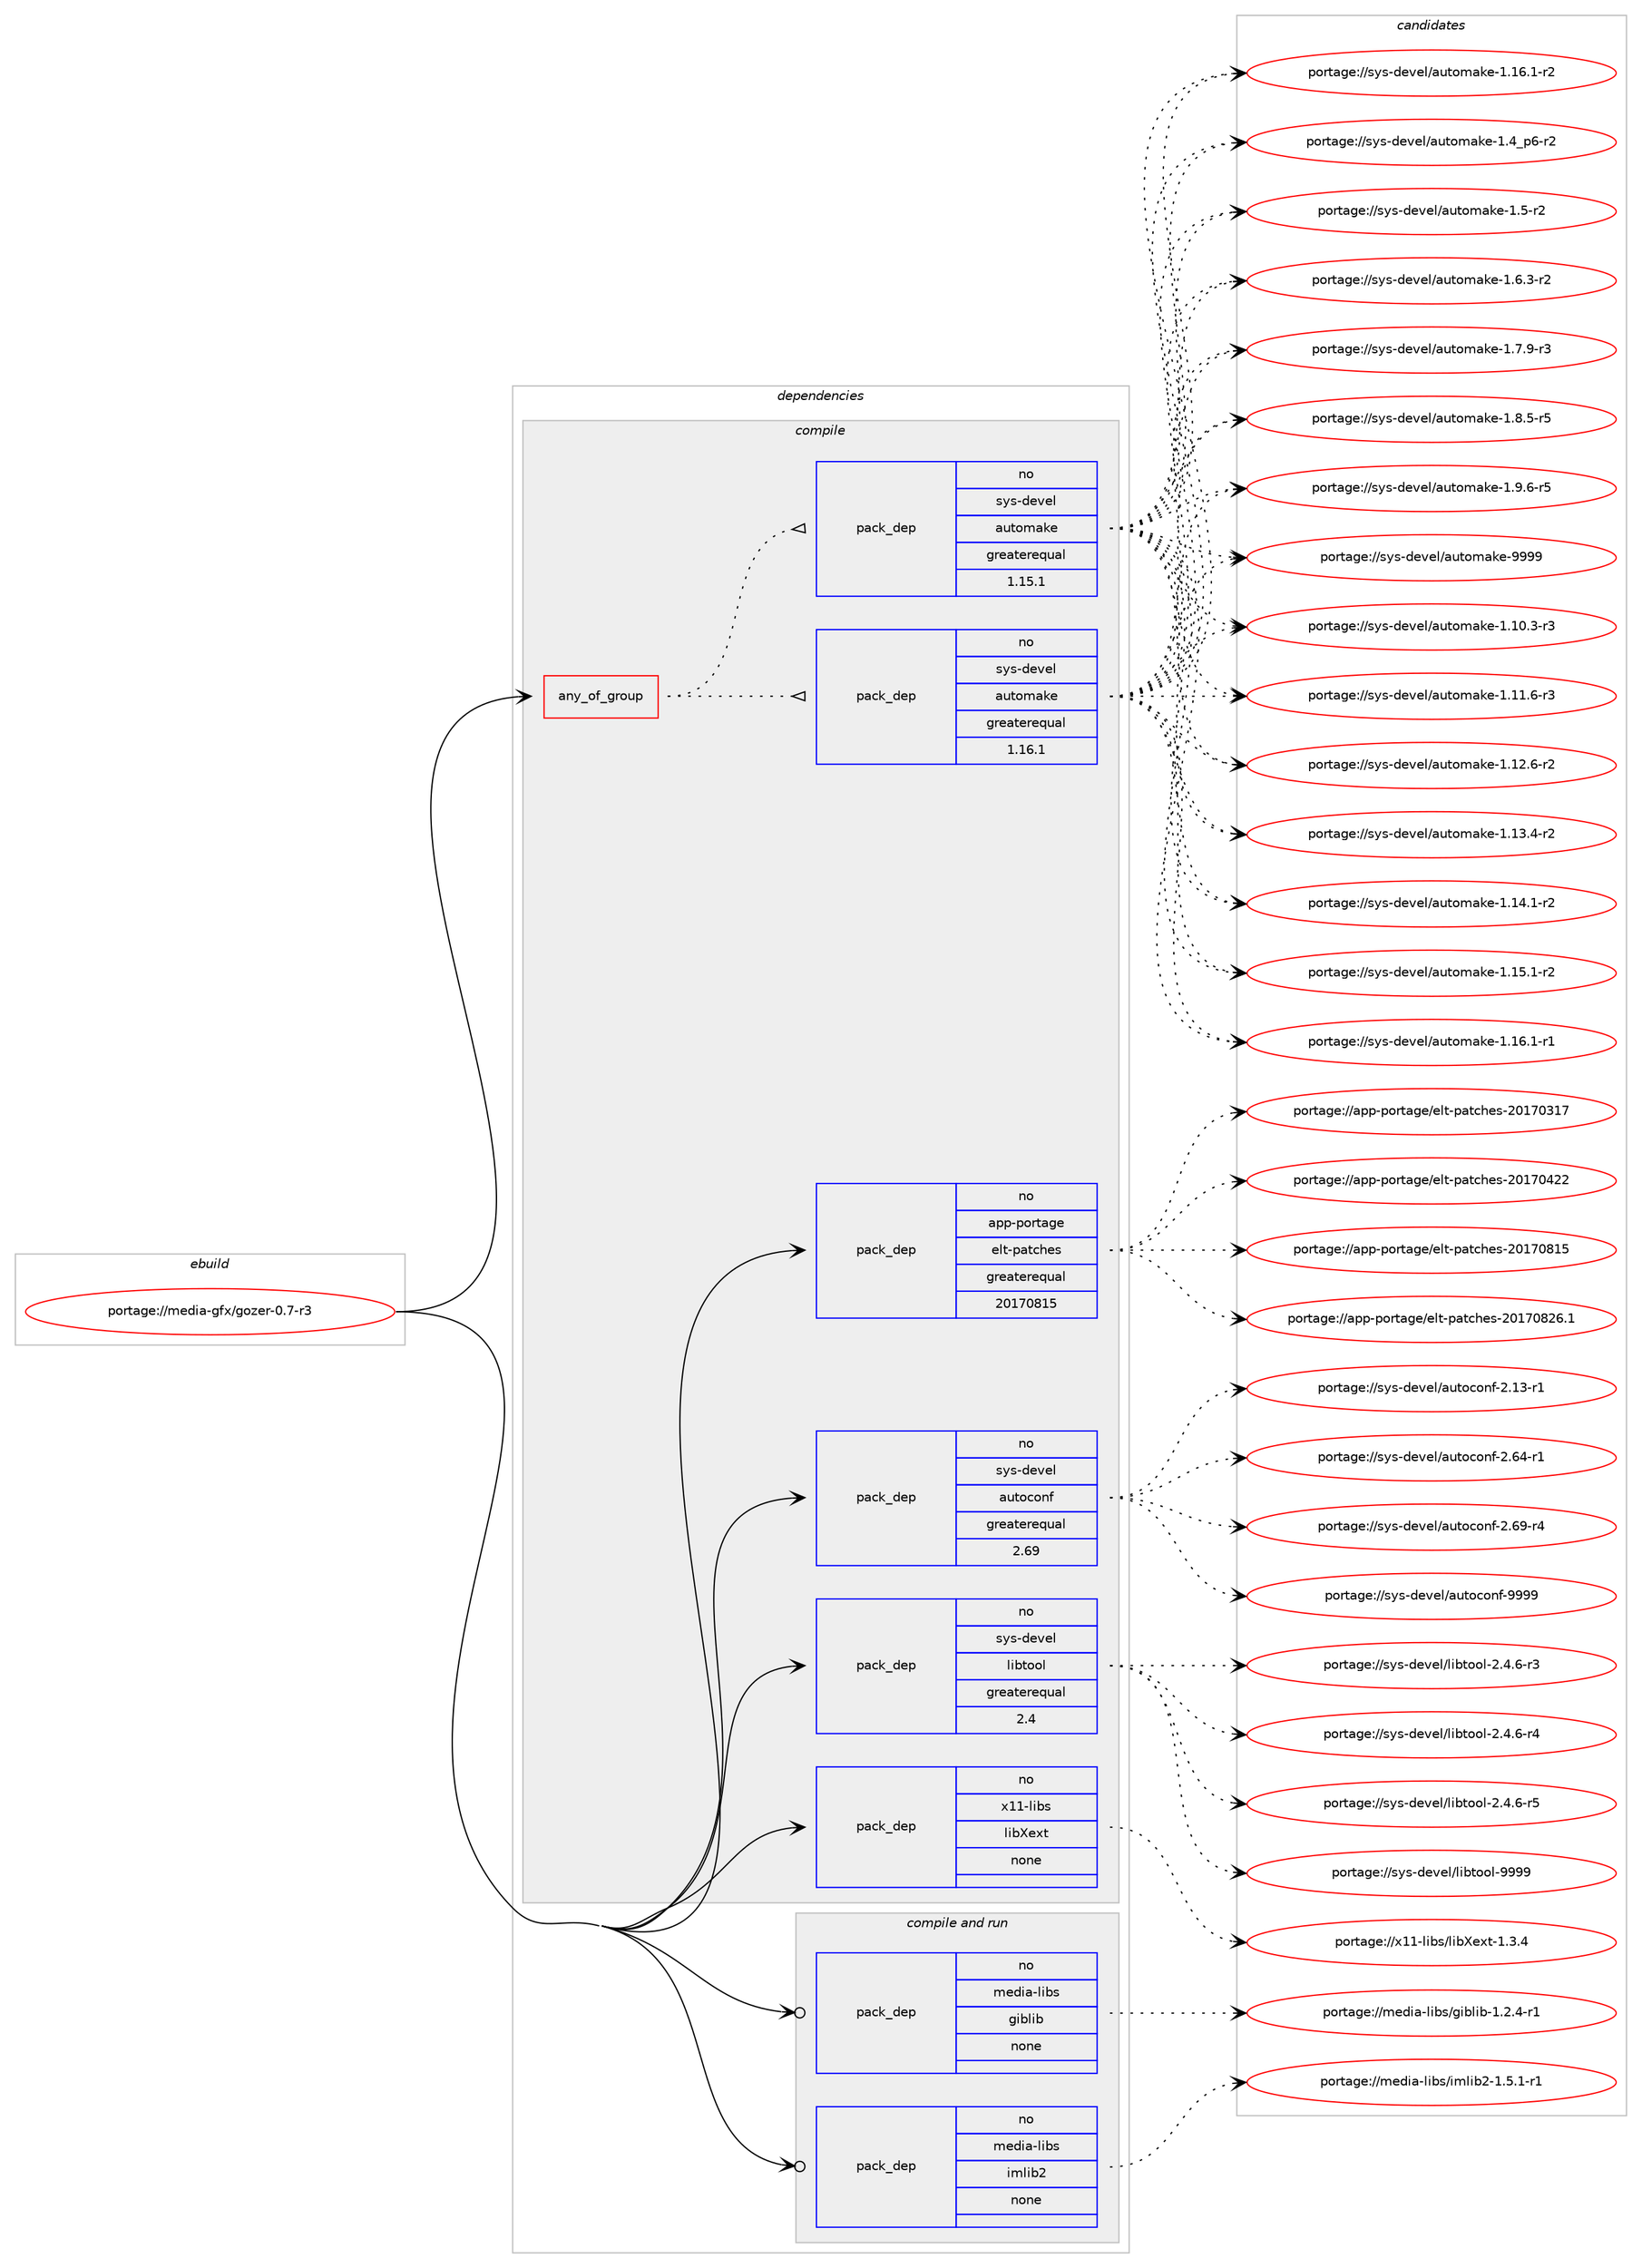 digraph prolog {

# *************
# Graph options
# *************

newrank=true;
concentrate=true;
compound=true;
graph [rankdir=LR,fontname=Helvetica,fontsize=10,ranksep=1.5];#, ranksep=2.5, nodesep=0.2];
edge  [arrowhead=vee];
node  [fontname=Helvetica,fontsize=10];

# **********
# The ebuild
# **********

subgraph cluster_leftcol {
color=gray;
rank=same;
label=<<i>ebuild</i>>;
id [label="portage://media-gfx/gozer-0.7-r3", color=red, width=4, href="../media-gfx/gozer-0.7-r3.svg"];
}

# ****************
# The dependencies
# ****************

subgraph cluster_midcol {
color=gray;
label=<<i>dependencies</i>>;
subgraph cluster_compile {
fillcolor="#eeeeee";
style=filled;
label=<<i>compile</i>>;
subgraph any4944 {
dependency313664 [label=<<TABLE BORDER="0" CELLBORDER="1" CELLSPACING="0" CELLPADDING="4"><TR><TD CELLPADDING="10">any_of_group</TD></TR></TABLE>>, shape=none, color=red];subgraph pack230139 {
dependency313665 [label=<<TABLE BORDER="0" CELLBORDER="1" CELLSPACING="0" CELLPADDING="4" WIDTH="220"><TR><TD ROWSPAN="6" CELLPADDING="30">pack_dep</TD></TR><TR><TD WIDTH="110">no</TD></TR><TR><TD>sys-devel</TD></TR><TR><TD>automake</TD></TR><TR><TD>greaterequal</TD></TR><TR><TD>1.16.1</TD></TR></TABLE>>, shape=none, color=blue];
}
dependency313664:e -> dependency313665:w [weight=20,style="dotted",arrowhead="oinv"];
subgraph pack230140 {
dependency313666 [label=<<TABLE BORDER="0" CELLBORDER="1" CELLSPACING="0" CELLPADDING="4" WIDTH="220"><TR><TD ROWSPAN="6" CELLPADDING="30">pack_dep</TD></TR><TR><TD WIDTH="110">no</TD></TR><TR><TD>sys-devel</TD></TR><TR><TD>automake</TD></TR><TR><TD>greaterequal</TD></TR><TR><TD>1.15.1</TD></TR></TABLE>>, shape=none, color=blue];
}
dependency313664:e -> dependency313666:w [weight=20,style="dotted",arrowhead="oinv"];
}
id:e -> dependency313664:w [weight=20,style="solid",arrowhead="vee"];
subgraph pack230141 {
dependency313667 [label=<<TABLE BORDER="0" CELLBORDER="1" CELLSPACING="0" CELLPADDING="4" WIDTH="220"><TR><TD ROWSPAN="6" CELLPADDING="30">pack_dep</TD></TR><TR><TD WIDTH="110">no</TD></TR><TR><TD>app-portage</TD></TR><TR><TD>elt-patches</TD></TR><TR><TD>greaterequal</TD></TR><TR><TD>20170815</TD></TR></TABLE>>, shape=none, color=blue];
}
id:e -> dependency313667:w [weight=20,style="solid",arrowhead="vee"];
subgraph pack230142 {
dependency313668 [label=<<TABLE BORDER="0" CELLBORDER="1" CELLSPACING="0" CELLPADDING="4" WIDTH="220"><TR><TD ROWSPAN="6" CELLPADDING="30">pack_dep</TD></TR><TR><TD WIDTH="110">no</TD></TR><TR><TD>sys-devel</TD></TR><TR><TD>autoconf</TD></TR><TR><TD>greaterequal</TD></TR><TR><TD>2.69</TD></TR></TABLE>>, shape=none, color=blue];
}
id:e -> dependency313668:w [weight=20,style="solid",arrowhead="vee"];
subgraph pack230143 {
dependency313669 [label=<<TABLE BORDER="0" CELLBORDER="1" CELLSPACING="0" CELLPADDING="4" WIDTH="220"><TR><TD ROWSPAN="6" CELLPADDING="30">pack_dep</TD></TR><TR><TD WIDTH="110">no</TD></TR><TR><TD>sys-devel</TD></TR><TR><TD>libtool</TD></TR><TR><TD>greaterequal</TD></TR><TR><TD>2.4</TD></TR></TABLE>>, shape=none, color=blue];
}
id:e -> dependency313669:w [weight=20,style="solid",arrowhead="vee"];
subgraph pack230144 {
dependency313670 [label=<<TABLE BORDER="0" CELLBORDER="1" CELLSPACING="0" CELLPADDING="4" WIDTH="220"><TR><TD ROWSPAN="6" CELLPADDING="30">pack_dep</TD></TR><TR><TD WIDTH="110">no</TD></TR><TR><TD>x11-libs</TD></TR><TR><TD>libXext</TD></TR><TR><TD>none</TD></TR><TR><TD></TD></TR></TABLE>>, shape=none, color=blue];
}
id:e -> dependency313670:w [weight=20,style="solid",arrowhead="vee"];
}
subgraph cluster_compileandrun {
fillcolor="#eeeeee";
style=filled;
label=<<i>compile and run</i>>;
subgraph pack230145 {
dependency313671 [label=<<TABLE BORDER="0" CELLBORDER="1" CELLSPACING="0" CELLPADDING="4" WIDTH="220"><TR><TD ROWSPAN="6" CELLPADDING="30">pack_dep</TD></TR><TR><TD WIDTH="110">no</TD></TR><TR><TD>media-libs</TD></TR><TR><TD>giblib</TD></TR><TR><TD>none</TD></TR><TR><TD></TD></TR></TABLE>>, shape=none, color=blue];
}
id:e -> dependency313671:w [weight=20,style="solid",arrowhead="odotvee"];
subgraph pack230146 {
dependency313672 [label=<<TABLE BORDER="0" CELLBORDER="1" CELLSPACING="0" CELLPADDING="4" WIDTH="220"><TR><TD ROWSPAN="6" CELLPADDING="30">pack_dep</TD></TR><TR><TD WIDTH="110">no</TD></TR><TR><TD>media-libs</TD></TR><TR><TD>imlib2</TD></TR><TR><TD>none</TD></TR><TR><TD></TD></TR></TABLE>>, shape=none, color=blue];
}
id:e -> dependency313672:w [weight=20,style="solid",arrowhead="odotvee"];
}
subgraph cluster_run {
fillcolor="#eeeeee";
style=filled;
label=<<i>run</i>>;
}
}

# **************
# The candidates
# **************

subgraph cluster_choices {
rank=same;
color=gray;
label=<<i>candidates</i>>;

subgraph choice230139 {
color=black;
nodesep=1;
choiceportage11512111545100101118101108479711711611110997107101454946494846514511451 [label="portage://sys-devel/automake-1.10.3-r3", color=red, width=4,href="../sys-devel/automake-1.10.3-r3.svg"];
choiceportage11512111545100101118101108479711711611110997107101454946494946544511451 [label="portage://sys-devel/automake-1.11.6-r3", color=red, width=4,href="../sys-devel/automake-1.11.6-r3.svg"];
choiceportage11512111545100101118101108479711711611110997107101454946495046544511450 [label="portage://sys-devel/automake-1.12.6-r2", color=red, width=4,href="../sys-devel/automake-1.12.6-r2.svg"];
choiceportage11512111545100101118101108479711711611110997107101454946495146524511450 [label="portage://sys-devel/automake-1.13.4-r2", color=red, width=4,href="../sys-devel/automake-1.13.4-r2.svg"];
choiceportage11512111545100101118101108479711711611110997107101454946495246494511450 [label="portage://sys-devel/automake-1.14.1-r2", color=red, width=4,href="../sys-devel/automake-1.14.1-r2.svg"];
choiceportage11512111545100101118101108479711711611110997107101454946495346494511450 [label="portage://sys-devel/automake-1.15.1-r2", color=red, width=4,href="../sys-devel/automake-1.15.1-r2.svg"];
choiceportage11512111545100101118101108479711711611110997107101454946495446494511449 [label="portage://sys-devel/automake-1.16.1-r1", color=red, width=4,href="../sys-devel/automake-1.16.1-r1.svg"];
choiceportage11512111545100101118101108479711711611110997107101454946495446494511450 [label="portage://sys-devel/automake-1.16.1-r2", color=red, width=4,href="../sys-devel/automake-1.16.1-r2.svg"];
choiceportage115121115451001011181011084797117116111109971071014549465295112544511450 [label="portage://sys-devel/automake-1.4_p6-r2", color=red, width=4,href="../sys-devel/automake-1.4_p6-r2.svg"];
choiceportage11512111545100101118101108479711711611110997107101454946534511450 [label="portage://sys-devel/automake-1.5-r2", color=red, width=4,href="../sys-devel/automake-1.5-r2.svg"];
choiceportage115121115451001011181011084797117116111109971071014549465446514511450 [label="portage://sys-devel/automake-1.6.3-r2", color=red, width=4,href="../sys-devel/automake-1.6.3-r2.svg"];
choiceportage115121115451001011181011084797117116111109971071014549465546574511451 [label="portage://sys-devel/automake-1.7.9-r3", color=red, width=4,href="../sys-devel/automake-1.7.9-r3.svg"];
choiceportage115121115451001011181011084797117116111109971071014549465646534511453 [label="portage://sys-devel/automake-1.8.5-r5", color=red, width=4,href="../sys-devel/automake-1.8.5-r5.svg"];
choiceportage115121115451001011181011084797117116111109971071014549465746544511453 [label="portage://sys-devel/automake-1.9.6-r5", color=red, width=4,href="../sys-devel/automake-1.9.6-r5.svg"];
choiceportage115121115451001011181011084797117116111109971071014557575757 [label="portage://sys-devel/automake-9999", color=red, width=4,href="../sys-devel/automake-9999.svg"];
dependency313665:e -> choiceportage11512111545100101118101108479711711611110997107101454946494846514511451:w [style=dotted,weight="100"];
dependency313665:e -> choiceportage11512111545100101118101108479711711611110997107101454946494946544511451:w [style=dotted,weight="100"];
dependency313665:e -> choiceportage11512111545100101118101108479711711611110997107101454946495046544511450:w [style=dotted,weight="100"];
dependency313665:e -> choiceportage11512111545100101118101108479711711611110997107101454946495146524511450:w [style=dotted,weight="100"];
dependency313665:e -> choiceportage11512111545100101118101108479711711611110997107101454946495246494511450:w [style=dotted,weight="100"];
dependency313665:e -> choiceportage11512111545100101118101108479711711611110997107101454946495346494511450:w [style=dotted,weight="100"];
dependency313665:e -> choiceportage11512111545100101118101108479711711611110997107101454946495446494511449:w [style=dotted,weight="100"];
dependency313665:e -> choiceportage11512111545100101118101108479711711611110997107101454946495446494511450:w [style=dotted,weight="100"];
dependency313665:e -> choiceportage115121115451001011181011084797117116111109971071014549465295112544511450:w [style=dotted,weight="100"];
dependency313665:e -> choiceportage11512111545100101118101108479711711611110997107101454946534511450:w [style=dotted,weight="100"];
dependency313665:e -> choiceportage115121115451001011181011084797117116111109971071014549465446514511450:w [style=dotted,weight="100"];
dependency313665:e -> choiceportage115121115451001011181011084797117116111109971071014549465546574511451:w [style=dotted,weight="100"];
dependency313665:e -> choiceportage115121115451001011181011084797117116111109971071014549465646534511453:w [style=dotted,weight="100"];
dependency313665:e -> choiceportage115121115451001011181011084797117116111109971071014549465746544511453:w [style=dotted,weight="100"];
dependency313665:e -> choiceportage115121115451001011181011084797117116111109971071014557575757:w [style=dotted,weight="100"];
}
subgraph choice230140 {
color=black;
nodesep=1;
choiceportage11512111545100101118101108479711711611110997107101454946494846514511451 [label="portage://sys-devel/automake-1.10.3-r3", color=red, width=4,href="../sys-devel/automake-1.10.3-r3.svg"];
choiceportage11512111545100101118101108479711711611110997107101454946494946544511451 [label="portage://sys-devel/automake-1.11.6-r3", color=red, width=4,href="../sys-devel/automake-1.11.6-r3.svg"];
choiceportage11512111545100101118101108479711711611110997107101454946495046544511450 [label="portage://sys-devel/automake-1.12.6-r2", color=red, width=4,href="../sys-devel/automake-1.12.6-r2.svg"];
choiceportage11512111545100101118101108479711711611110997107101454946495146524511450 [label="portage://sys-devel/automake-1.13.4-r2", color=red, width=4,href="../sys-devel/automake-1.13.4-r2.svg"];
choiceportage11512111545100101118101108479711711611110997107101454946495246494511450 [label="portage://sys-devel/automake-1.14.1-r2", color=red, width=4,href="../sys-devel/automake-1.14.1-r2.svg"];
choiceportage11512111545100101118101108479711711611110997107101454946495346494511450 [label="portage://sys-devel/automake-1.15.1-r2", color=red, width=4,href="../sys-devel/automake-1.15.1-r2.svg"];
choiceportage11512111545100101118101108479711711611110997107101454946495446494511449 [label="portage://sys-devel/automake-1.16.1-r1", color=red, width=4,href="../sys-devel/automake-1.16.1-r1.svg"];
choiceportage11512111545100101118101108479711711611110997107101454946495446494511450 [label="portage://sys-devel/automake-1.16.1-r2", color=red, width=4,href="../sys-devel/automake-1.16.1-r2.svg"];
choiceportage115121115451001011181011084797117116111109971071014549465295112544511450 [label="portage://sys-devel/automake-1.4_p6-r2", color=red, width=4,href="../sys-devel/automake-1.4_p6-r2.svg"];
choiceportage11512111545100101118101108479711711611110997107101454946534511450 [label="portage://sys-devel/automake-1.5-r2", color=red, width=4,href="../sys-devel/automake-1.5-r2.svg"];
choiceportage115121115451001011181011084797117116111109971071014549465446514511450 [label="portage://sys-devel/automake-1.6.3-r2", color=red, width=4,href="../sys-devel/automake-1.6.3-r2.svg"];
choiceportage115121115451001011181011084797117116111109971071014549465546574511451 [label="portage://sys-devel/automake-1.7.9-r3", color=red, width=4,href="../sys-devel/automake-1.7.9-r3.svg"];
choiceportage115121115451001011181011084797117116111109971071014549465646534511453 [label="portage://sys-devel/automake-1.8.5-r5", color=red, width=4,href="../sys-devel/automake-1.8.5-r5.svg"];
choiceportage115121115451001011181011084797117116111109971071014549465746544511453 [label="portage://sys-devel/automake-1.9.6-r5", color=red, width=4,href="../sys-devel/automake-1.9.6-r5.svg"];
choiceportage115121115451001011181011084797117116111109971071014557575757 [label="portage://sys-devel/automake-9999", color=red, width=4,href="../sys-devel/automake-9999.svg"];
dependency313666:e -> choiceportage11512111545100101118101108479711711611110997107101454946494846514511451:w [style=dotted,weight="100"];
dependency313666:e -> choiceportage11512111545100101118101108479711711611110997107101454946494946544511451:w [style=dotted,weight="100"];
dependency313666:e -> choiceportage11512111545100101118101108479711711611110997107101454946495046544511450:w [style=dotted,weight="100"];
dependency313666:e -> choiceportage11512111545100101118101108479711711611110997107101454946495146524511450:w [style=dotted,weight="100"];
dependency313666:e -> choiceportage11512111545100101118101108479711711611110997107101454946495246494511450:w [style=dotted,weight="100"];
dependency313666:e -> choiceportage11512111545100101118101108479711711611110997107101454946495346494511450:w [style=dotted,weight="100"];
dependency313666:e -> choiceportage11512111545100101118101108479711711611110997107101454946495446494511449:w [style=dotted,weight="100"];
dependency313666:e -> choiceportage11512111545100101118101108479711711611110997107101454946495446494511450:w [style=dotted,weight="100"];
dependency313666:e -> choiceportage115121115451001011181011084797117116111109971071014549465295112544511450:w [style=dotted,weight="100"];
dependency313666:e -> choiceportage11512111545100101118101108479711711611110997107101454946534511450:w [style=dotted,weight="100"];
dependency313666:e -> choiceportage115121115451001011181011084797117116111109971071014549465446514511450:w [style=dotted,weight="100"];
dependency313666:e -> choiceportage115121115451001011181011084797117116111109971071014549465546574511451:w [style=dotted,weight="100"];
dependency313666:e -> choiceportage115121115451001011181011084797117116111109971071014549465646534511453:w [style=dotted,weight="100"];
dependency313666:e -> choiceportage115121115451001011181011084797117116111109971071014549465746544511453:w [style=dotted,weight="100"];
dependency313666:e -> choiceportage115121115451001011181011084797117116111109971071014557575757:w [style=dotted,weight="100"];
}
subgraph choice230141 {
color=black;
nodesep=1;
choiceportage97112112451121111141169710310147101108116451129711699104101115455048495548514955 [label="portage://app-portage/elt-patches-20170317", color=red, width=4,href="../app-portage/elt-patches-20170317.svg"];
choiceportage97112112451121111141169710310147101108116451129711699104101115455048495548525050 [label="portage://app-portage/elt-patches-20170422", color=red, width=4,href="../app-portage/elt-patches-20170422.svg"];
choiceportage97112112451121111141169710310147101108116451129711699104101115455048495548564953 [label="portage://app-portage/elt-patches-20170815", color=red, width=4,href="../app-portage/elt-patches-20170815.svg"];
choiceportage971121124511211111411697103101471011081164511297116991041011154550484955485650544649 [label="portage://app-portage/elt-patches-20170826.1", color=red, width=4,href="../app-portage/elt-patches-20170826.1.svg"];
dependency313667:e -> choiceportage97112112451121111141169710310147101108116451129711699104101115455048495548514955:w [style=dotted,weight="100"];
dependency313667:e -> choiceportage97112112451121111141169710310147101108116451129711699104101115455048495548525050:w [style=dotted,weight="100"];
dependency313667:e -> choiceportage97112112451121111141169710310147101108116451129711699104101115455048495548564953:w [style=dotted,weight="100"];
dependency313667:e -> choiceportage971121124511211111411697103101471011081164511297116991041011154550484955485650544649:w [style=dotted,weight="100"];
}
subgraph choice230142 {
color=black;
nodesep=1;
choiceportage1151211154510010111810110847971171161119911111010245504649514511449 [label="portage://sys-devel/autoconf-2.13-r1", color=red, width=4,href="../sys-devel/autoconf-2.13-r1.svg"];
choiceportage1151211154510010111810110847971171161119911111010245504654524511449 [label="portage://sys-devel/autoconf-2.64-r1", color=red, width=4,href="../sys-devel/autoconf-2.64-r1.svg"];
choiceportage1151211154510010111810110847971171161119911111010245504654574511452 [label="portage://sys-devel/autoconf-2.69-r4", color=red, width=4,href="../sys-devel/autoconf-2.69-r4.svg"];
choiceportage115121115451001011181011084797117116111991111101024557575757 [label="portage://sys-devel/autoconf-9999", color=red, width=4,href="../sys-devel/autoconf-9999.svg"];
dependency313668:e -> choiceportage1151211154510010111810110847971171161119911111010245504649514511449:w [style=dotted,weight="100"];
dependency313668:e -> choiceportage1151211154510010111810110847971171161119911111010245504654524511449:w [style=dotted,weight="100"];
dependency313668:e -> choiceportage1151211154510010111810110847971171161119911111010245504654574511452:w [style=dotted,weight="100"];
dependency313668:e -> choiceportage115121115451001011181011084797117116111991111101024557575757:w [style=dotted,weight="100"];
}
subgraph choice230143 {
color=black;
nodesep=1;
choiceportage1151211154510010111810110847108105981161111111084550465246544511451 [label="portage://sys-devel/libtool-2.4.6-r3", color=red, width=4,href="../sys-devel/libtool-2.4.6-r3.svg"];
choiceportage1151211154510010111810110847108105981161111111084550465246544511452 [label="portage://sys-devel/libtool-2.4.6-r4", color=red, width=4,href="../sys-devel/libtool-2.4.6-r4.svg"];
choiceportage1151211154510010111810110847108105981161111111084550465246544511453 [label="portage://sys-devel/libtool-2.4.6-r5", color=red, width=4,href="../sys-devel/libtool-2.4.6-r5.svg"];
choiceportage1151211154510010111810110847108105981161111111084557575757 [label="portage://sys-devel/libtool-9999", color=red, width=4,href="../sys-devel/libtool-9999.svg"];
dependency313669:e -> choiceportage1151211154510010111810110847108105981161111111084550465246544511451:w [style=dotted,weight="100"];
dependency313669:e -> choiceportage1151211154510010111810110847108105981161111111084550465246544511452:w [style=dotted,weight="100"];
dependency313669:e -> choiceportage1151211154510010111810110847108105981161111111084550465246544511453:w [style=dotted,weight="100"];
dependency313669:e -> choiceportage1151211154510010111810110847108105981161111111084557575757:w [style=dotted,weight="100"];
}
subgraph choice230144 {
color=black;
nodesep=1;
choiceportage12049494510810598115471081059888101120116454946514652 [label="portage://x11-libs/libXext-1.3.4", color=red, width=4,href="../x11-libs/libXext-1.3.4.svg"];
dependency313670:e -> choiceportage12049494510810598115471081059888101120116454946514652:w [style=dotted,weight="100"];
}
subgraph choice230145 {
color=black;
nodesep=1;
choiceportage1091011001059745108105981154710310598108105984549465046524511449 [label="portage://media-libs/giblib-1.2.4-r1", color=red, width=4,href="../media-libs/giblib-1.2.4-r1.svg"];
dependency313671:e -> choiceportage1091011001059745108105981154710310598108105984549465046524511449:w [style=dotted,weight="100"];
}
subgraph choice230146 {
color=black;
nodesep=1;
choiceportage1091011001059745108105981154710510910810598504549465346494511449 [label="portage://media-libs/imlib2-1.5.1-r1", color=red, width=4,href="../media-libs/imlib2-1.5.1-r1.svg"];
dependency313672:e -> choiceportage1091011001059745108105981154710510910810598504549465346494511449:w [style=dotted,weight="100"];
}
}

}
